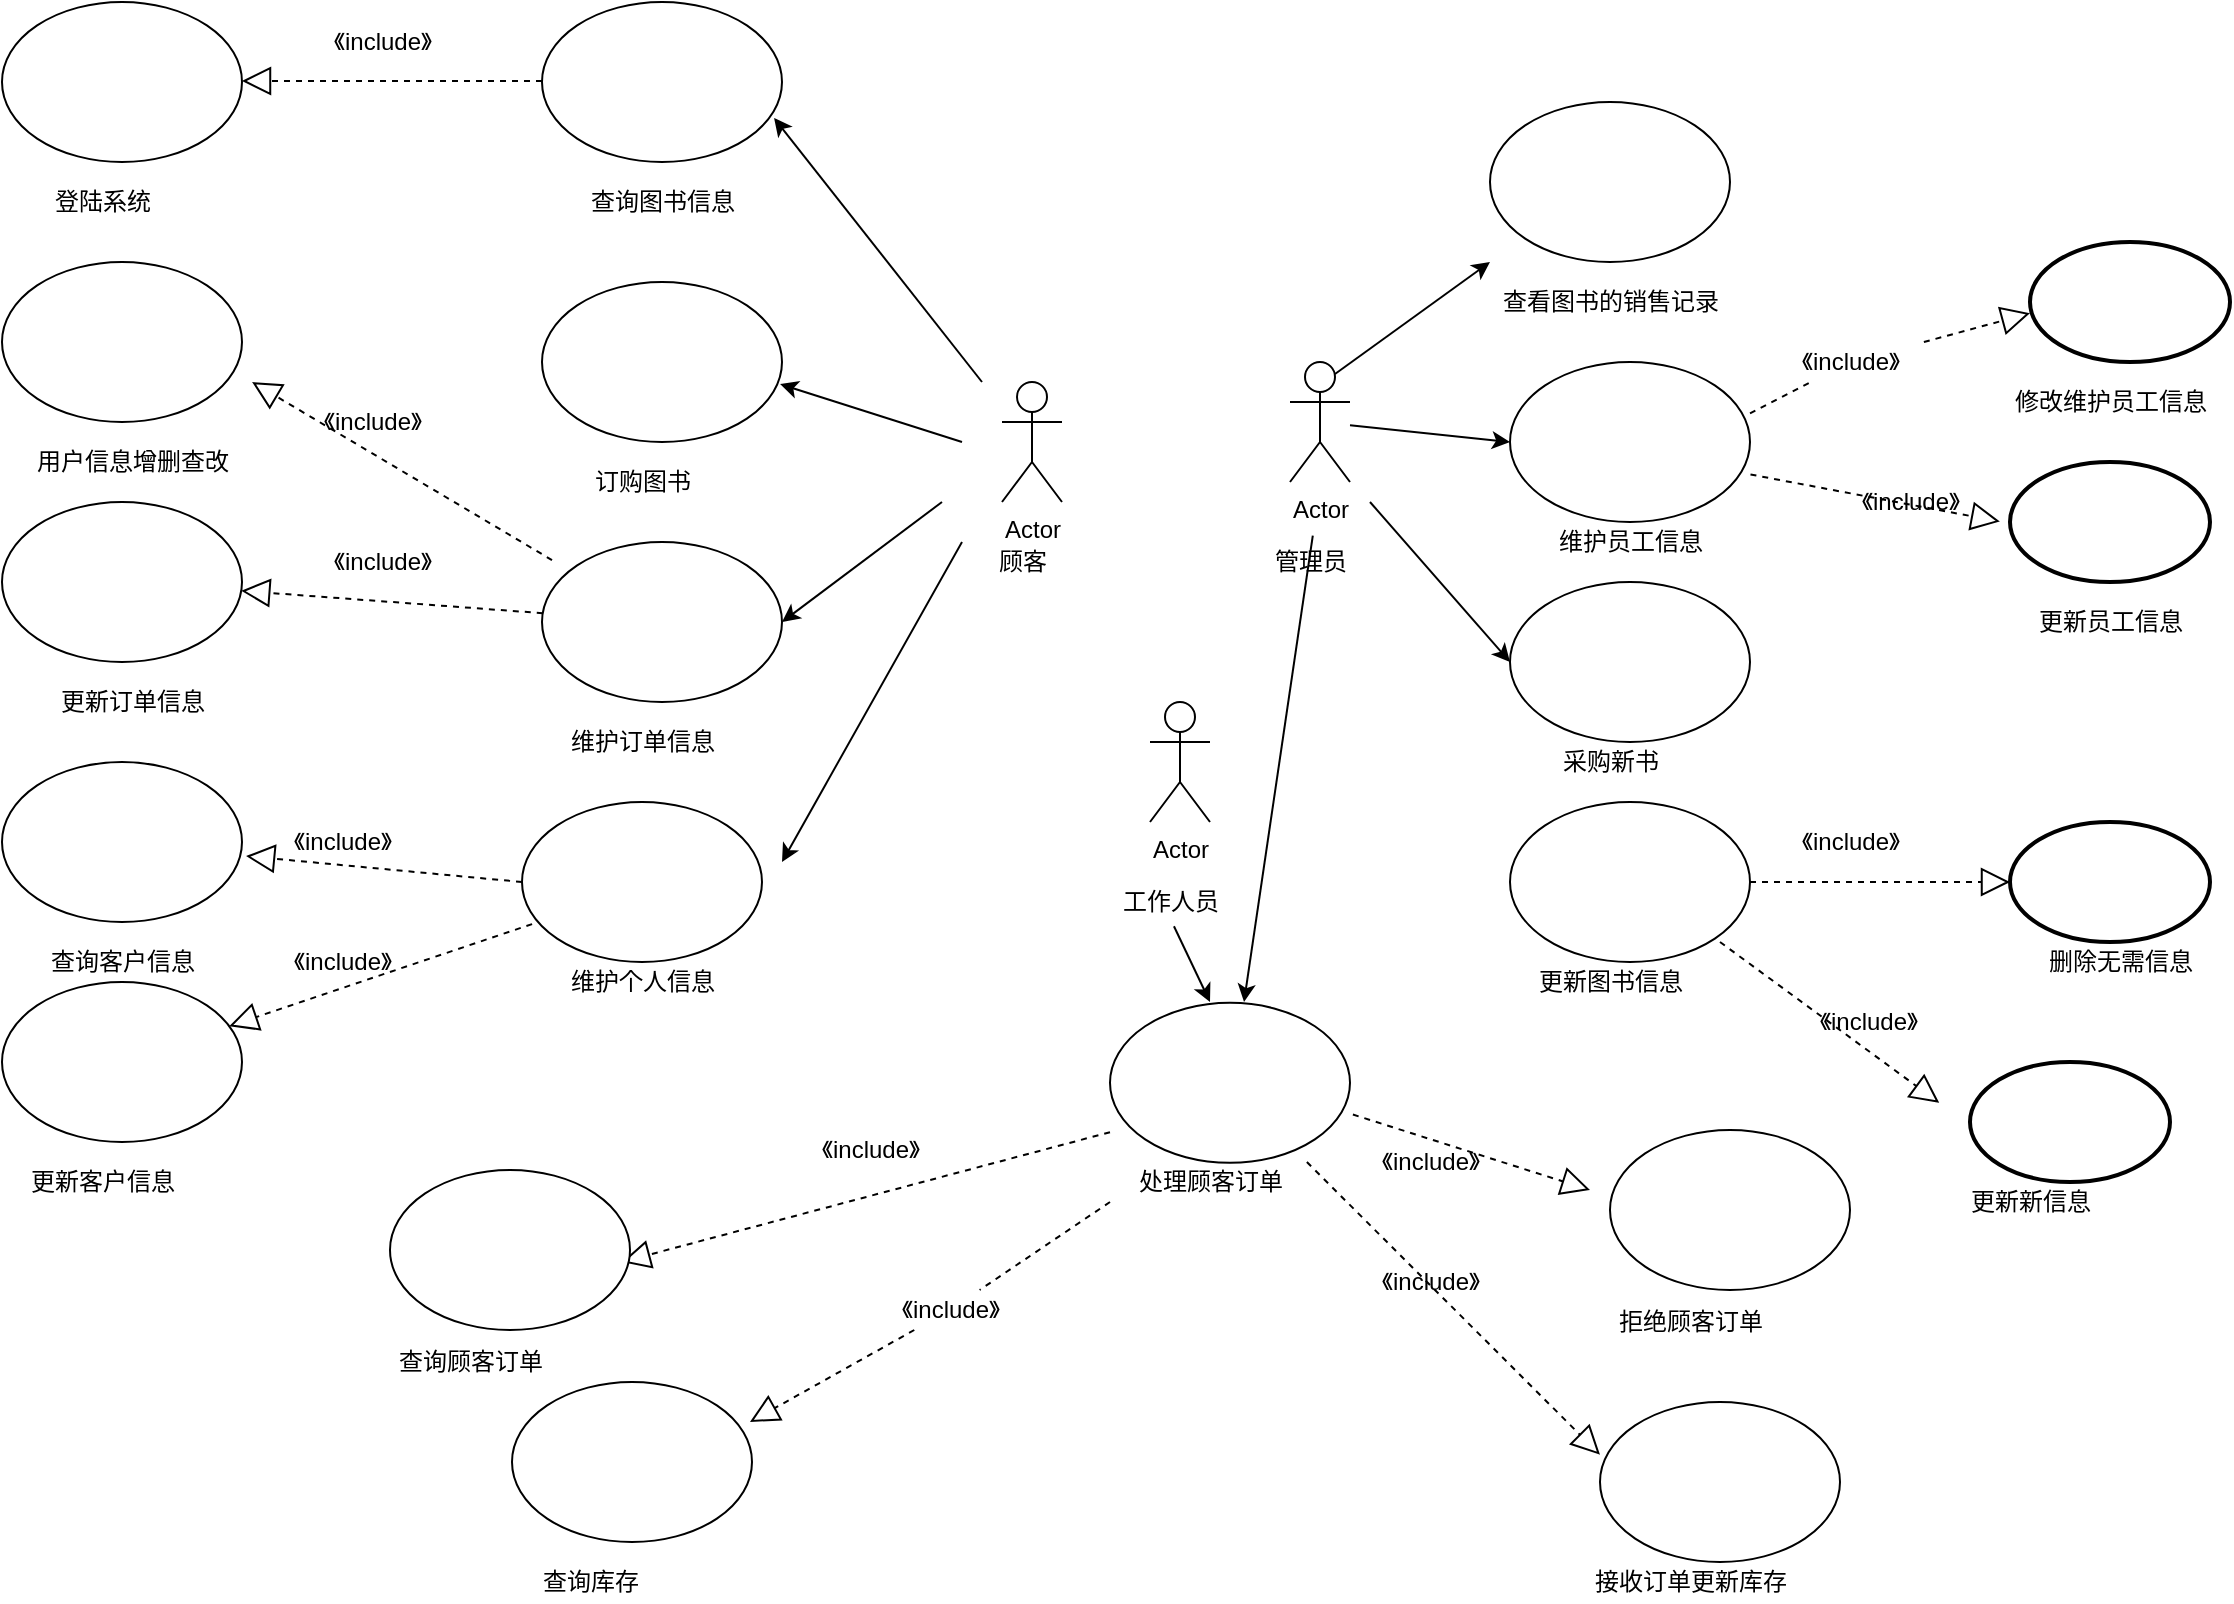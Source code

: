 <mxfile version="15.8.2" type="github">
  <diagram id="KSWh3MK-YOAXzn_U_65l" name="Page-1">
    <mxGraphModel dx="2516" dy="817" grid="1" gridSize="10" guides="1" tooltips="1" connect="1" arrows="1" fold="1" page="1" pageScale="1" pageWidth="827" pageHeight="1169" math="0" shadow="0">
      <root>
        <mxCell id="0" />
        <mxCell id="1" parent="0" />
        <mxCell id="kw3GEGED28d21vlwPzuF-1" value="" style="ellipse;whiteSpace=wrap;html=1;" vertex="1" parent="1">
          <mxGeometry x="-374" y="20" width="120" height="80" as="geometry" />
        </mxCell>
        <mxCell id="kw3GEGED28d21vlwPzuF-2" value="登陆系统" style="text;html=1;align=center;verticalAlign=middle;resizable=0;points=[];autosize=1;strokeColor=none;fillColor=none;" vertex="1" parent="1">
          <mxGeometry x="-354" y="110" width="60" height="20" as="geometry" />
        </mxCell>
        <mxCell id="kw3GEGED28d21vlwPzuF-3" value="" style="ellipse;whiteSpace=wrap;html=1;" vertex="1" parent="1">
          <mxGeometry x="-374" y="150" width="120" height="80" as="geometry" />
        </mxCell>
        <mxCell id="kw3GEGED28d21vlwPzuF-4" value="用户信息增删查改" style="text;html=1;align=center;verticalAlign=middle;resizable=0;points=[];autosize=1;strokeColor=none;fillColor=none;" vertex="1" parent="1">
          <mxGeometry x="-364" y="240" width="110" height="20" as="geometry" />
        </mxCell>
        <mxCell id="kw3GEGED28d21vlwPzuF-5" value="" style="ellipse;whiteSpace=wrap;html=1;" vertex="1" parent="1">
          <mxGeometry x="-374" y="270" width="120" height="80" as="geometry" />
        </mxCell>
        <mxCell id="kw3GEGED28d21vlwPzuF-6" value="更新订单信息" style="text;html=1;align=center;verticalAlign=middle;resizable=0;points=[];autosize=1;strokeColor=none;fillColor=none;" vertex="1" parent="1">
          <mxGeometry x="-354" y="360" width="90" height="20" as="geometry" />
        </mxCell>
        <mxCell id="kw3GEGED28d21vlwPzuF-7" value="" style="ellipse;whiteSpace=wrap;html=1;" vertex="1" parent="1">
          <mxGeometry x="-374" y="400" width="120" height="80" as="geometry" />
        </mxCell>
        <mxCell id="kw3GEGED28d21vlwPzuF-8" value="查询客户信息" style="text;html=1;align=center;verticalAlign=middle;resizable=0;points=[];autosize=1;strokeColor=none;fillColor=none;" vertex="1" parent="1">
          <mxGeometry x="-359" y="490" width="90" height="20" as="geometry" />
        </mxCell>
        <mxCell id="kw3GEGED28d21vlwPzuF-9" value="" style="ellipse;whiteSpace=wrap;html=1;" vertex="1" parent="1">
          <mxGeometry x="-374" y="510" width="120" height="80" as="geometry" />
        </mxCell>
        <mxCell id="kw3GEGED28d21vlwPzuF-10" value="更新客户信息" style="text;html=1;align=center;verticalAlign=middle;resizable=0;points=[];autosize=1;strokeColor=none;fillColor=none;" vertex="1" parent="1">
          <mxGeometry x="-369" y="600" width="90" height="20" as="geometry" />
        </mxCell>
        <mxCell id="kw3GEGED28d21vlwPzuF-11" value="" style="endArrow=block;dashed=1;endFill=0;endSize=12;html=1;rounded=0;" edge="1" parent="1">
          <mxGeometry width="160" relative="1" as="geometry">
            <mxPoint x="-104" y="59.5" as="sourcePoint" />
            <mxPoint x="-254" y="59.5" as="targetPoint" />
          </mxGeometry>
        </mxCell>
        <mxCell id="kw3GEGED28d21vlwPzuF-12" value="《include》" style="text;html=1;align=center;verticalAlign=middle;resizable=0;points=[];autosize=1;strokeColor=none;fillColor=none;" vertex="1" parent="1">
          <mxGeometry x="-224" y="30" width="80" height="20" as="geometry" />
        </mxCell>
        <mxCell id="kw3GEGED28d21vlwPzuF-13" value="" style="ellipse;whiteSpace=wrap;html=1;" vertex="1" parent="1">
          <mxGeometry x="-104" y="20" width="120" height="80" as="geometry" />
        </mxCell>
        <mxCell id="kw3GEGED28d21vlwPzuF-14" value="查询图书信息" style="text;html=1;align=center;verticalAlign=middle;resizable=0;points=[];autosize=1;strokeColor=none;fillColor=none;" vertex="1" parent="1">
          <mxGeometry x="-89" y="110" width="90" height="20" as="geometry" />
        </mxCell>
        <mxCell id="kw3GEGED28d21vlwPzuF-15" value="" style="ellipse;whiteSpace=wrap;html=1;" vertex="1" parent="1">
          <mxGeometry x="-104" y="160" width="120" height="80" as="geometry" />
        </mxCell>
        <mxCell id="kw3GEGED28d21vlwPzuF-16" value="订购图书" style="text;html=1;align=center;verticalAlign=middle;resizable=0;points=[];autosize=1;strokeColor=none;fillColor=none;" vertex="1" parent="1">
          <mxGeometry x="-84" y="250" width="60" height="20" as="geometry" />
        </mxCell>
        <mxCell id="kw3GEGED28d21vlwPzuF-17" value="" style="ellipse;whiteSpace=wrap;html=1;" vertex="1" parent="1">
          <mxGeometry x="-104" y="290" width="120" height="80" as="geometry" />
        </mxCell>
        <mxCell id="kw3GEGED28d21vlwPzuF-18" value="维护订单信息" style="text;html=1;align=center;verticalAlign=middle;resizable=0;points=[];autosize=1;strokeColor=none;fillColor=none;" vertex="1" parent="1">
          <mxGeometry x="-99" y="380" width="90" height="20" as="geometry" />
        </mxCell>
        <mxCell id="kw3GEGED28d21vlwPzuF-19" value="" style="endArrow=block;dashed=1;endFill=0;endSize=12;html=1;rounded=0;exitX=0.083;exitY=0.238;exitDx=0;exitDy=0;exitPerimeter=0;" edge="1" parent="1">
          <mxGeometry width="160" relative="1" as="geometry">
            <mxPoint x="-99.0" y="299.04" as="sourcePoint" />
            <mxPoint x="-248.96" y="210" as="targetPoint" />
          </mxGeometry>
        </mxCell>
        <mxCell id="kw3GEGED28d21vlwPzuF-20" value="《include》" style="text;html=1;align=center;verticalAlign=middle;resizable=0;points=[];autosize=1;strokeColor=none;fillColor=none;" vertex="1" parent="1">
          <mxGeometry x="-228.96" y="220" width="80" height="20" as="geometry" />
        </mxCell>
        <mxCell id="kw3GEGED28d21vlwPzuF-21" value="" style="endArrow=block;dashed=1;endFill=0;endSize=12;html=1;rounded=0;" edge="1" parent="1" source="kw3GEGED28d21vlwPzuF-17" target="kw3GEGED28d21vlwPzuF-5">
          <mxGeometry width="160" relative="1" as="geometry">
            <mxPoint x="-234" y="210" as="sourcePoint" />
            <mxPoint x="-364" y="140" as="targetPoint" />
          </mxGeometry>
        </mxCell>
        <mxCell id="kw3GEGED28d21vlwPzuF-22" value="《include》" style="text;html=1;align=center;verticalAlign=middle;resizable=0;points=[];autosize=1;strokeColor=none;fillColor=none;" vertex="1" parent="1">
          <mxGeometry x="-224" y="290" width="80" height="20" as="geometry" />
        </mxCell>
        <mxCell id="kw3GEGED28d21vlwPzuF-23" value="" style="ellipse;whiteSpace=wrap;html=1;" vertex="1" parent="1">
          <mxGeometry x="-114" y="420" width="120" height="80" as="geometry" />
        </mxCell>
        <mxCell id="kw3GEGED28d21vlwPzuF-24" value="维护个人信息" style="text;html=1;align=center;verticalAlign=middle;resizable=0;points=[];autosize=1;strokeColor=none;fillColor=none;" vertex="1" parent="1">
          <mxGeometry x="-99" y="500" width="90" height="20" as="geometry" />
        </mxCell>
        <mxCell id="kw3GEGED28d21vlwPzuF-25" value="" style="endArrow=block;dashed=1;endFill=0;endSize=12;html=1;rounded=0;exitX=0;exitY=0.5;exitDx=0;exitDy=0;entryX=1.017;entryY=0.588;entryDx=0;entryDy=0;entryPerimeter=0;" edge="1" parent="1" source="kw3GEGED28d21vlwPzuF-23" target="kw3GEGED28d21vlwPzuF-7">
          <mxGeometry width="160" relative="1" as="geometry">
            <mxPoint x="-234" y="390" as="sourcePoint" />
            <mxPoint x="-364" y="370" as="targetPoint" />
          </mxGeometry>
        </mxCell>
        <mxCell id="kw3GEGED28d21vlwPzuF-26" value="《include》" style="text;html=1;align=center;verticalAlign=middle;resizable=0;points=[];autosize=1;strokeColor=none;fillColor=none;" vertex="1" parent="1">
          <mxGeometry x="-244" y="430" width="80" height="20" as="geometry" />
        </mxCell>
        <mxCell id="kw3GEGED28d21vlwPzuF-27" value="" style="endArrow=block;dashed=1;endFill=0;endSize=12;html=1;rounded=0;exitX=0.042;exitY=0.763;exitDx=0;exitDy=0;exitPerimeter=0;" edge="1" parent="1" source="kw3GEGED28d21vlwPzuF-23" target="kw3GEGED28d21vlwPzuF-9">
          <mxGeometry width="160" relative="1" as="geometry">
            <mxPoint x="-234" y="390" as="sourcePoint" />
            <mxPoint x="-74" y="390" as="targetPoint" />
          </mxGeometry>
        </mxCell>
        <mxCell id="kw3GEGED28d21vlwPzuF-28" value="《include》" style="text;html=1;align=center;verticalAlign=middle;resizable=0;points=[];autosize=1;strokeColor=none;fillColor=none;" vertex="1" parent="1">
          <mxGeometry x="-244" y="490" width="80" height="20" as="geometry" />
        </mxCell>
        <mxCell id="kw3GEGED28d21vlwPzuF-30" value="" style="endArrow=classic;html=1;rounded=0;entryX=0.967;entryY=0.725;entryDx=0;entryDy=0;entryPerimeter=0;" edge="1" parent="1" target="kw3GEGED28d21vlwPzuF-13">
          <mxGeometry width="50" height="50" relative="1" as="geometry">
            <mxPoint x="116" y="210" as="sourcePoint" />
            <mxPoint x="106" y="180" as="targetPoint" />
          </mxGeometry>
        </mxCell>
        <mxCell id="kw3GEGED28d21vlwPzuF-31" value="" style="endArrow=classic;html=1;rounded=0;entryX=0.992;entryY=0.638;entryDx=0;entryDy=0;entryPerimeter=0;" edge="1" parent="1" target="kw3GEGED28d21vlwPzuF-15">
          <mxGeometry width="50" height="50" relative="1" as="geometry">
            <mxPoint x="106" y="240" as="sourcePoint" />
            <mxPoint x="106" y="180" as="targetPoint" />
          </mxGeometry>
        </mxCell>
        <mxCell id="kw3GEGED28d21vlwPzuF-32" value="" style="endArrow=classic;html=1;rounded=0;entryX=1;entryY=0.5;entryDx=0;entryDy=0;" edge="1" parent="1" target="kw3GEGED28d21vlwPzuF-17">
          <mxGeometry width="50" height="50" relative="1" as="geometry">
            <mxPoint x="96" y="270" as="sourcePoint" />
            <mxPoint x="106" y="180" as="targetPoint" />
          </mxGeometry>
        </mxCell>
        <mxCell id="kw3GEGED28d21vlwPzuF-33" value="" style="endArrow=classic;html=1;rounded=0;" edge="1" parent="1">
          <mxGeometry width="50" height="50" relative="1" as="geometry">
            <mxPoint x="106" y="290" as="sourcePoint" />
            <mxPoint x="16" y="450" as="targetPoint" />
          </mxGeometry>
        </mxCell>
        <mxCell id="kw3GEGED28d21vlwPzuF-35" value="Actor" style="shape=umlActor;verticalLabelPosition=bottom;verticalAlign=top;html=1;outlineConnect=0;" vertex="1" parent="1">
          <mxGeometry x="126" y="210" width="30" height="60" as="geometry" />
        </mxCell>
        <mxCell id="kw3GEGED28d21vlwPzuF-38" value="顾客" style="text;html=1;align=center;verticalAlign=middle;resizable=0;points=[];autosize=1;strokeColor=none;fillColor=none;" vertex="1" parent="1">
          <mxGeometry x="116" y="290" width="40" height="20" as="geometry" />
        </mxCell>
        <mxCell id="-2BwqX0TpwO1NMJ9FKD0-1" value="Actor" style="shape=umlActor;verticalLabelPosition=bottom;verticalAlign=top;html=1;outlineConnect=0;" vertex="1" parent="1">
          <mxGeometry x="270" y="200" width="30" height="60" as="geometry" />
        </mxCell>
        <mxCell id="-2BwqX0TpwO1NMJ9FKD0-3" value="管理员" style="text;html=1;align=center;verticalAlign=middle;resizable=0;points=[];autosize=1;strokeColor=none;fillColor=none;" vertex="1" parent="1">
          <mxGeometry x="255" y="290" width="50" height="20" as="geometry" />
        </mxCell>
        <mxCell id="-2BwqX0TpwO1NMJ9FKD0-4" value="" style="endArrow=classic;html=1;rounded=0;exitX=0.75;exitY=0.1;exitDx=0;exitDy=0;exitPerimeter=0;" edge="1" parent="1" source="-2BwqX0TpwO1NMJ9FKD0-1">
          <mxGeometry width="50" height="50" relative="1" as="geometry">
            <mxPoint x="390" y="330" as="sourcePoint" />
            <mxPoint x="370" y="150" as="targetPoint" />
          </mxGeometry>
        </mxCell>
        <mxCell id="-2BwqX0TpwO1NMJ9FKD0-5" value="" style="ellipse;whiteSpace=wrap;html=1;" vertex="1" parent="1">
          <mxGeometry x="370" y="70" width="120" height="80" as="geometry" />
        </mxCell>
        <mxCell id="-2BwqX0TpwO1NMJ9FKD0-6" value="查看图书的销售记录" style="text;html=1;align=center;verticalAlign=middle;resizable=0;points=[];autosize=1;strokeColor=none;fillColor=none;" vertex="1" parent="1">
          <mxGeometry x="370" y="160" width="120" height="20" as="geometry" />
        </mxCell>
        <mxCell id="-2BwqX0TpwO1NMJ9FKD0-7" value="" style="ellipse;whiteSpace=wrap;html=1;" vertex="1" parent="1">
          <mxGeometry x="380" y="200" width="120" height="80" as="geometry" />
        </mxCell>
        <mxCell id="-2BwqX0TpwO1NMJ9FKD0-8" value="" style="endArrow=classic;html=1;rounded=0;entryX=0;entryY=0.5;entryDx=0;entryDy=0;" edge="1" parent="1" source="-2BwqX0TpwO1NMJ9FKD0-1" target="-2BwqX0TpwO1NMJ9FKD0-7">
          <mxGeometry width="50" height="50" relative="1" as="geometry">
            <mxPoint x="390" y="330" as="sourcePoint" />
            <mxPoint x="440" y="280" as="targetPoint" />
          </mxGeometry>
        </mxCell>
        <mxCell id="-2BwqX0TpwO1NMJ9FKD0-9" value="维护员工信息" style="text;html=1;align=center;verticalAlign=middle;resizable=0;points=[];autosize=1;strokeColor=none;fillColor=none;" vertex="1" parent="1">
          <mxGeometry x="395" y="280" width="90" height="20" as="geometry" />
        </mxCell>
        <mxCell id="-2BwqX0TpwO1NMJ9FKD0-10" value="" style="ellipse;whiteSpace=wrap;html=1;" vertex="1" parent="1">
          <mxGeometry x="380" y="310" width="120" height="80" as="geometry" />
        </mxCell>
        <mxCell id="-2BwqX0TpwO1NMJ9FKD0-11" value="采购新书" style="text;html=1;align=center;verticalAlign=middle;resizable=0;points=[];autosize=1;strokeColor=none;fillColor=none;" vertex="1" parent="1">
          <mxGeometry x="400" y="390" width="60" height="20" as="geometry" />
        </mxCell>
        <mxCell id="-2BwqX0TpwO1NMJ9FKD0-12" value="" style="endArrow=classic;html=1;rounded=0;entryX=0;entryY=0.5;entryDx=0;entryDy=0;" edge="1" parent="1" target="-2BwqX0TpwO1NMJ9FKD0-10">
          <mxGeometry width="50" height="50" relative="1" as="geometry">
            <mxPoint x="310" y="270" as="sourcePoint" />
            <mxPoint x="440" y="280" as="targetPoint" />
          </mxGeometry>
        </mxCell>
        <mxCell id="-2BwqX0TpwO1NMJ9FKD0-13" value="" style="ellipse;whiteSpace=wrap;html=1;" vertex="1" parent="1">
          <mxGeometry x="380" y="420" width="120" height="80" as="geometry" />
        </mxCell>
        <mxCell id="-2BwqX0TpwO1NMJ9FKD0-14" value="更新图书信息" style="text;html=1;align=center;verticalAlign=middle;resizable=0;points=[];autosize=1;strokeColor=none;fillColor=none;" vertex="1" parent="1">
          <mxGeometry x="385" y="500" width="90" height="20" as="geometry" />
        </mxCell>
        <mxCell id="-2BwqX0TpwO1NMJ9FKD0-15" value="" style="endArrow=block;dashed=1;endFill=0;endSize=12;html=1;rounded=0;startArrow=none;" edge="1" parent="1" source="-2BwqX0TpwO1NMJ9FKD0-16">
          <mxGeometry width="160" relative="1" as="geometry">
            <mxPoint x="500" y="225.64" as="sourcePoint" />
            <mxPoint x="640" y="175.64" as="targetPoint" />
          </mxGeometry>
        </mxCell>
        <mxCell id="-2BwqX0TpwO1NMJ9FKD0-16" value="《include》" style="text;html=1;align=center;verticalAlign=middle;resizable=0;points=[];autosize=1;strokeColor=none;fillColor=none;" vertex="1" parent="1">
          <mxGeometry x="510" y="190" width="80" height="20" as="geometry" />
        </mxCell>
        <mxCell id="-2BwqX0TpwO1NMJ9FKD0-17" value="" style="endArrow=none;dashed=1;endFill=0;endSize=12;html=1;rounded=0;" edge="1" parent="1" target="-2BwqX0TpwO1NMJ9FKD0-16">
          <mxGeometry width="160" relative="1" as="geometry">
            <mxPoint x="500" y="225.64" as="sourcePoint" />
            <mxPoint x="640" y="175.64" as="targetPoint" />
          </mxGeometry>
        </mxCell>
        <mxCell id="-2BwqX0TpwO1NMJ9FKD0-18" value="" style="strokeWidth=2;html=1;shape=mxgraph.flowchart.start_1;whiteSpace=wrap;" vertex="1" parent="1">
          <mxGeometry x="640" y="140" width="100" height="60" as="geometry" />
        </mxCell>
        <mxCell id="-2BwqX0TpwO1NMJ9FKD0-19" value="修改维护员工信息" style="text;html=1;align=center;verticalAlign=middle;resizable=0;points=[];autosize=1;strokeColor=none;fillColor=none;" vertex="1" parent="1">
          <mxGeometry x="625" y="210" width="110" height="20" as="geometry" />
        </mxCell>
        <mxCell id="-2BwqX0TpwO1NMJ9FKD0-20" value="" style="endArrow=block;dashed=1;endFill=0;endSize=12;html=1;rounded=0;exitX=1.002;exitY=0.703;exitDx=0;exitDy=0;exitPerimeter=0;entryX=1.057;entryY=0.988;entryDx=0;entryDy=0;entryPerimeter=0;" edge="1" parent="1" source="-2BwqX0TpwO1NMJ9FKD0-7" target="-2BwqX0TpwO1NMJ9FKD0-21">
          <mxGeometry width="160" relative="1" as="geometry">
            <mxPoint x="660.727" y="295.644" as="sourcePoint" />
            <mxPoint x="770" y="310" as="targetPoint" />
          </mxGeometry>
        </mxCell>
        <mxCell id="-2BwqX0TpwO1NMJ9FKD0-21" value="《include》" style="text;html=1;align=center;verticalAlign=middle;resizable=0;points=[];autosize=1;strokeColor=none;fillColor=none;" vertex="1" parent="1">
          <mxGeometry x="540.37" y="260" width="80" height="20" as="geometry" />
        </mxCell>
        <mxCell id="-2BwqX0TpwO1NMJ9FKD0-22" value="" style="strokeWidth=2;html=1;shape=mxgraph.flowchart.start_1;whiteSpace=wrap;" vertex="1" parent="1">
          <mxGeometry x="630" y="250" width="100" height="60" as="geometry" />
        </mxCell>
        <mxCell id="-2BwqX0TpwO1NMJ9FKD0-23" value="更新员工信息" style="text;html=1;align=center;verticalAlign=middle;resizable=0;points=[];autosize=1;strokeColor=none;fillColor=none;" vertex="1" parent="1">
          <mxGeometry x="635" y="320" width="90" height="20" as="geometry" />
        </mxCell>
        <mxCell id="-2BwqX0TpwO1NMJ9FKD0-24" value="" style="endArrow=block;dashed=1;endFill=0;endSize=12;html=1;rounded=0;" edge="1" parent="1">
          <mxGeometry width="160" relative="1" as="geometry">
            <mxPoint x="500" y="460" as="sourcePoint" />
            <mxPoint x="630" y="460" as="targetPoint" />
          </mxGeometry>
        </mxCell>
        <mxCell id="-2BwqX0TpwO1NMJ9FKD0-25" value="《include》" style="text;html=1;align=center;verticalAlign=middle;resizable=0;points=[];autosize=1;strokeColor=none;fillColor=none;" vertex="1" parent="1">
          <mxGeometry x="510" y="430" width="80" height="20" as="geometry" />
        </mxCell>
        <mxCell id="-2BwqX0TpwO1NMJ9FKD0-26" value="" style="strokeWidth=2;html=1;shape=mxgraph.flowchart.start_1;whiteSpace=wrap;" vertex="1" parent="1">
          <mxGeometry x="630" y="430" width="100" height="60" as="geometry" />
        </mxCell>
        <mxCell id="-2BwqX0TpwO1NMJ9FKD0-27" value="删除无需信息" style="text;html=1;align=center;verticalAlign=middle;resizable=0;points=[];autosize=1;strokeColor=none;fillColor=none;" vertex="1" parent="1">
          <mxGeometry x="640" y="490" width="90" height="20" as="geometry" />
        </mxCell>
        <mxCell id="-2BwqX0TpwO1NMJ9FKD0-28" value="" style="endArrow=block;dashed=1;endFill=0;endSize=12;html=1;rounded=0;" edge="1" parent="1">
          <mxGeometry width="160" relative="1" as="geometry">
            <mxPoint x="485.002" y="489.998" as="sourcePoint" />
            <mxPoint x="594.61" y="570.42" as="targetPoint" />
          </mxGeometry>
        </mxCell>
        <mxCell id="-2BwqX0TpwO1NMJ9FKD0-29" value="《include》" style="text;html=1;align=center;verticalAlign=middle;resizable=0;points=[];autosize=1;strokeColor=none;fillColor=none;" vertex="1" parent="1">
          <mxGeometry x="519.25" y="520.42" width="80" height="20" as="geometry" />
        </mxCell>
        <mxCell id="-2BwqX0TpwO1NMJ9FKD0-30" value="" style="strokeWidth=2;html=1;shape=mxgraph.flowchart.start_1;whiteSpace=wrap;" vertex="1" parent="1">
          <mxGeometry x="610" y="550" width="100" height="60" as="geometry" />
        </mxCell>
        <mxCell id="-2BwqX0TpwO1NMJ9FKD0-31" value="更新新信息" style="text;html=1;align=center;verticalAlign=middle;resizable=0;points=[];autosize=1;strokeColor=none;fillColor=none;" vertex="1" parent="1">
          <mxGeometry x="600" y="610" width="80" height="20" as="geometry" />
        </mxCell>
        <mxCell id="-2BwqX0TpwO1NMJ9FKD0-32" value="Actor" style="shape=umlActor;verticalLabelPosition=bottom;verticalAlign=top;html=1;outlineConnect=0;" vertex="1" parent="1">
          <mxGeometry x="200" y="370" width="30" height="60" as="geometry" />
        </mxCell>
        <mxCell id="-2BwqX0TpwO1NMJ9FKD0-36" value="工作人员" style="text;html=1;align=center;verticalAlign=middle;resizable=0;points=[];autosize=1;strokeColor=none;fillColor=none;" vertex="1" parent="1">
          <mxGeometry x="180" y="460" width="60" height="20" as="geometry" />
        </mxCell>
        <mxCell id="-2BwqX0TpwO1NMJ9FKD0-37" value="" style="endArrow=classic;html=1;rounded=0;exitX=0.533;exitY=1.106;exitDx=0;exitDy=0;exitPerimeter=0;" edge="1" parent="1" source="-2BwqX0TpwO1NMJ9FKD0-36">
          <mxGeometry width="50" height="50" relative="1" as="geometry">
            <mxPoint x="80" y="510" as="sourcePoint" />
            <mxPoint x="230" y="520" as="targetPoint" />
          </mxGeometry>
        </mxCell>
        <mxCell id="-2BwqX0TpwO1NMJ9FKD0-38" value="" style="endArrow=classic;html=1;rounded=0;exitX=0.528;exitY=-0.159;exitDx=0;exitDy=0;exitPerimeter=0;" edge="1" parent="1" source="-2BwqX0TpwO1NMJ9FKD0-3">
          <mxGeometry width="50" height="50" relative="1" as="geometry">
            <mxPoint x="80" y="510" as="sourcePoint" />
            <mxPoint x="247" y="520" as="targetPoint" />
          </mxGeometry>
        </mxCell>
        <mxCell id="-2BwqX0TpwO1NMJ9FKD0-39" value="" style="ellipse;whiteSpace=wrap;html=1;" vertex="1" parent="1">
          <mxGeometry x="180" y="520.42" width="120" height="80" as="geometry" />
        </mxCell>
        <mxCell id="-2BwqX0TpwO1NMJ9FKD0-40" value="处理顾客订单" style="text;html=1;align=center;verticalAlign=middle;resizable=0;points=[];autosize=1;strokeColor=none;fillColor=none;" vertex="1" parent="1">
          <mxGeometry x="185" y="600" width="90" height="20" as="geometry" />
        </mxCell>
        <mxCell id="-2BwqX0TpwO1NMJ9FKD0-41" value="" style="endArrow=block;dashed=1;endFill=0;endSize=12;html=1;rounded=0;exitX=1.012;exitY=0.698;exitDx=0;exitDy=0;exitPerimeter=0;" edge="1" parent="1" source="-2BwqX0TpwO1NMJ9FKD0-39">
          <mxGeometry width="160" relative="1" as="geometry">
            <mxPoint x="420.727" y="625.644" as="sourcePoint" />
            <mxPoint x="420" y="614" as="targetPoint" />
          </mxGeometry>
        </mxCell>
        <mxCell id="-2BwqX0TpwO1NMJ9FKD0-42" value="《include》" style="text;html=1;align=center;verticalAlign=middle;resizable=0;points=[];autosize=1;strokeColor=none;fillColor=none;" vertex="1" parent="1">
          <mxGeometry x="300.37" y="590" width="80" height="20" as="geometry" />
        </mxCell>
        <mxCell id="-2BwqX0TpwO1NMJ9FKD0-43" value="" style="ellipse;whiteSpace=wrap;html=1;" vertex="1" parent="1">
          <mxGeometry x="430" y="584" width="120" height="80" as="geometry" />
        </mxCell>
        <mxCell id="-2BwqX0TpwO1NMJ9FKD0-44" value="拒绝顾客订单" style="text;html=1;align=center;verticalAlign=middle;resizable=0;points=[];autosize=1;strokeColor=none;fillColor=none;" vertex="1" parent="1">
          <mxGeometry x="425" y="670" width="90" height="20" as="geometry" />
        </mxCell>
        <mxCell id="-2BwqX0TpwO1NMJ9FKD0-45" value="" style="endArrow=block;dashed=1;endFill=0;endSize=12;html=1;rounded=0;" edge="1" parent="1">
          <mxGeometry width="160" relative="1" as="geometry">
            <mxPoint x="278.433" y="600.005" as="sourcePoint" />
            <mxPoint x="425" y="746.37" as="targetPoint" />
          </mxGeometry>
        </mxCell>
        <mxCell id="-2BwqX0TpwO1NMJ9FKD0-46" value="《include》" style="text;html=1;align=center;verticalAlign=middle;resizable=0;points=[];autosize=1;strokeColor=none;fillColor=none;" vertex="1" parent="1">
          <mxGeometry x="300" y="650" width="80" height="20" as="geometry" />
        </mxCell>
        <mxCell id="-2BwqX0TpwO1NMJ9FKD0-47" value="" style="ellipse;whiteSpace=wrap;html=1;" vertex="1" parent="1">
          <mxGeometry x="425" y="720" width="120" height="80" as="geometry" />
        </mxCell>
        <mxCell id="-2BwqX0TpwO1NMJ9FKD0-48" value="接收订单更新库存" style="text;html=1;align=center;verticalAlign=middle;resizable=0;points=[];autosize=1;strokeColor=none;fillColor=none;" vertex="1" parent="1">
          <mxGeometry x="415" y="800" width="110" height="20" as="geometry" />
        </mxCell>
        <mxCell id="-2BwqX0TpwO1NMJ9FKD0-49" value="" style="endArrow=block;dashed=1;endFill=0;endSize=12;html=1;rounded=0;" edge="1" parent="1">
          <mxGeometry width="160" relative="1" as="geometry">
            <mxPoint x="179.999" y="585.087" as="sourcePoint" />
            <mxPoint x="-64.18" y="650" as="targetPoint" />
          </mxGeometry>
        </mxCell>
        <mxCell id="-2BwqX0TpwO1NMJ9FKD0-50" value="《include》" style="text;html=1;align=center;verticalAlign=middle;resizable=0;points=[];autosize=1;strokeColor=none;fillColor=none;" vertex="1" parent="1">
          <mxGeometry x="20" y="584" width="80" height="20" as="geometry" />
        </mxCell>
        <mxCell id="-2BwqX0TpwO1NMJ9FKD0-51" value="" style="ellipse;whiteSpace=wrap;html=1;" vertex="1" parent="1">
          <mxGeometry x="-180" y="604" width="120" height="80" as="geometry" />
        </mxCell>
        <mxCell id="-2BwqX0TpwO1NMJ9FKD0-52" value="查询顾客订单" style="text;html=1;align=center;verticalAlign=middle;resizable=0;points=[];autosize=1;strokeColor=none;fillColor=none;" vertex="1" parent="1">
          <mxGeometry x="-185" y="690" width="90" height="20" as="geometry" />
        </mxCell>
        <mxCell id="-2BwqX0TpwO1NMJ9FKD0-53" value="" style="endArrow=block;dashed=1;endFill=0;endSize=12;html=1;rounded=0;startArrow=none;" edge="1" parent="1" source="-2BwqX0TpwO1NMJ9FKD0-54">
          <mxGeometry width="160" relative="1" as="geometry">
            <mxPoint x="180" y="620" as="sourcePoint" />
            <mxPoint y="730" as="targetPoint" />
          </mxGeometry>
        </mxCell>
        <mxCell id="-2BwqX0TpwO1NMJ9FKD0-54" value="《include》" style="text;html=1;align=center;verticalAlign=middle;resizable=0;points=[];autosize=1;strokeColor=none;fillColor=none;" vertex="1" parent="1">
          <mxGeometry x="60" y="664" width="80" height="20" as="geometry" />
        </mxCell>
        <mxCell id="-2BwqX0TpwO1NMJ9FKD0-55" value="" style="endArrow=none;dashed=1;endFill=0;endSize=12;html=1;rounded=0;" edge="1" parent="1" target="-2BwqX0TpwO1NMJ9FKD0-54">
          <mxGeometry width="160" relative="1" as="geometry">
            <mxPoint x="180" y="620" as="sourcePoint" />
            <mxPoint y="730" as="targetPoint" />
          </mxGeometry>
        </mxCell>
        <mxCell id="-2BwqX0TpwO1NMJ9FKD0-56" value="" style="ellipse;whiteSpace=wrap;html=1;" vertex="1" parent="1">
          <mxGeometry x="-119" y="710" width="120" height="80" as="geometry" />
        </mxCell>
        <mxCell id="-2BwqX0TpwO1NMJ9FKD0-57" value="查询库存" style="text;html=1;align=center;verticalAlign=middle;resizable=0;points=[];autosize=1;strokeColor=none;fillColor=none;" vertex="1" parent="1">
          <mxGeometry x="-110" y="800" width="60" height="20" as="geometry" />
        </mxCell>
      </root>
    </mxGraphModel>
  </diagram>
</mxfile>
